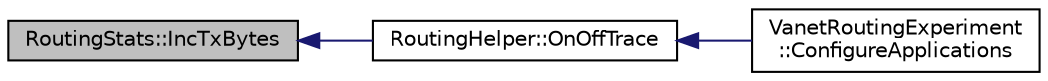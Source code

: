 digraph "RoutingStats::IncTxBytes"
{
  edge [fontname="Helvetica",fontsize="10",labelfontname="Helvetica",labelfontsize="10"];
  node [fontname="Helvetica",fontsize="10",shape=record];
  rankdir="LR";
  Node1 [label="RoutingStats::IncTxBytes",height=0.2,width=0.4,color="black", fillcolor="grey75", style="filled", fontcolor="black"];
  Node1 -> Node2 [dir="back",color="midnightblue",fontsize="10",style="solid"];
  Node2 [label="RoutingHelper::OnOffTrace",height=0.2,width=0.4,color="black", fillcolor="white", style="filled",URL="$db/d84/classRoutingHelper.html#afb001c77157c607712f5652c44a94423",tooltip="Trace the receipt of an on-off-application generated packet. "];
  Node2 -> Node3 [dir="back",color="midnightblue",fontsize="10",style="solid"];
  Node3 [label="VanetRoutingExperiment\l::ConfigureApplications",height=0.2,width=0.4,color="black", fillcolor="white", style="filled",URL="$d7/d1b/classVanetRoutingExperiment.html#ac9ec4394e60b165e355ddbe1eecc78fd",tooltip="Configure applications. "];
}
